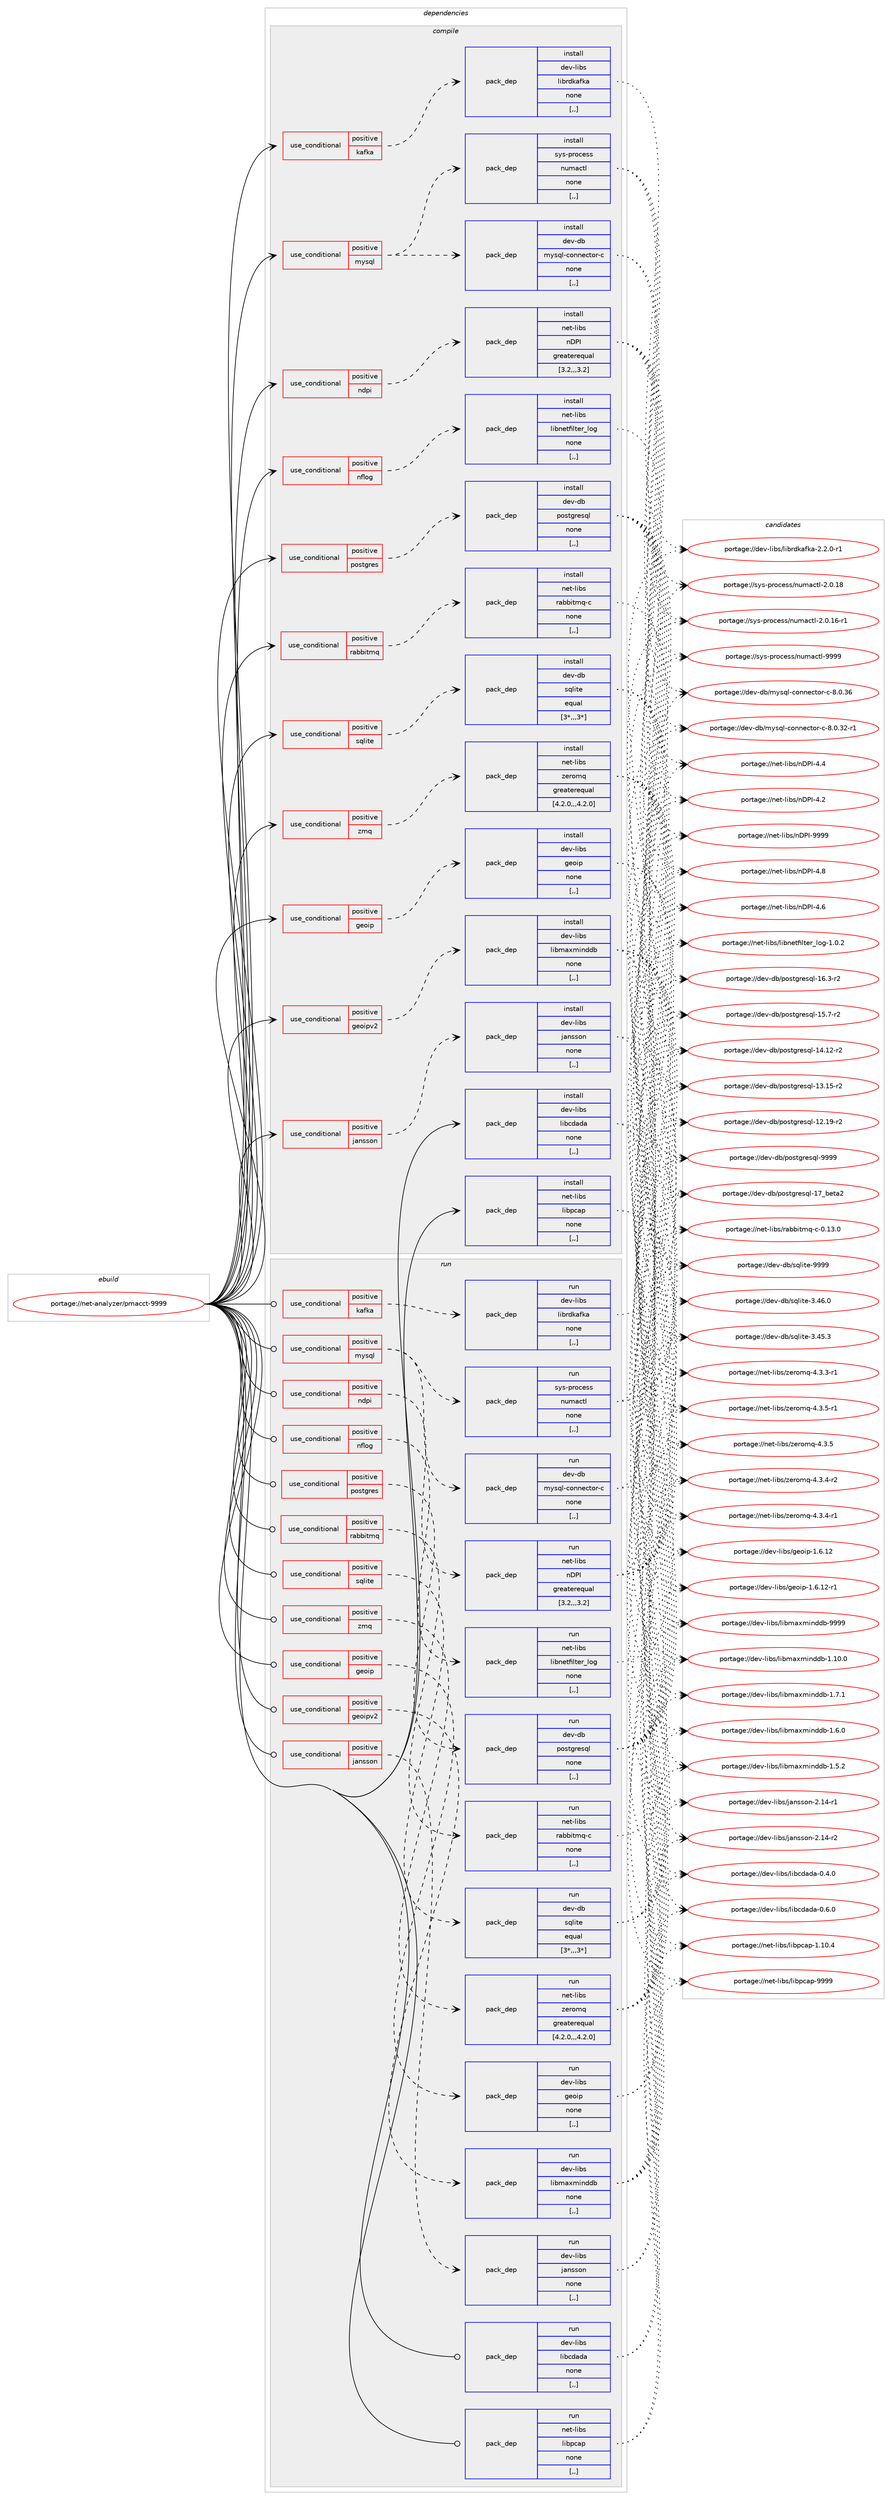 digraph prolog {

# *************
# Graph options
# *************

newrank=true;
concentrate=true;
compound=true;
graph [rankdir=LR,fontname=Helvetica,fontsize=10,ranksep=1.5];#, ranksep=2.5, nodesep=0.2];
edge  [arrowhead=vee];
node  [fontname=Helvetica,fontsize=10];

# **********
# The ebuild
# **********

subgraph cluster_leftcol {
color=gray;
label=<<i>ebuild</i>>;
id [label="portage://net-analyzer/pmacct-9999", color=red, width=4, href="../net-analyzer/pmacct-9999.svg"];
}

# ****************
# The dependencies
# ****************

subgraph cluster_midcol {
color=gray;
label=<<i>dependencies</i>>;
subgraph cluster_compile {
fillcolor="#eeeeee";
style=filled;
label=<<i>compile</i>>;
subgraph cond87773 {
dependency340741 [label=<<TABLE BORDER="0" CELLBORDER="1" CELLSPACING="0" CELLPADDING="4"><TR><TD ROWSPAN="3" CELLPADDING="10">use_conditional</TD></TR><TR><TD>positive</TD></TR><TR><TD>geoip</TD></TR></TABLE>>, shape=none, color=red];
subgraph pack250379 {
dependency340742 [label=<<TABLE BORDER="0" CELLBORDER="1" CELLSPACING="0" CELLPADDING="4" WIDTH="220"><TR><TD ROWSPAN="6" CELLPADDING="30">pack_dep</TD></TR><TR><TD WIDTH="110">install</TD></TR><TR><TD>dev-libs</TD></TR><TR><TD>geoip</TD></TR><TR><TD>none</TD></TR><TR><TD>[,,]</TD></TR></TABLE>>, shape=none, color=blue];
}
dependency340741:e -> dependency340742:w [weight=20,style="dashed",arrowhead="vee"];
}
id:e -> dependency340741:w [weight=20,style="solid",arrowhead="vee"];
subgraph cond87774 {
dependency340743 [label=<<TABLE BORDER="0" CELLBORDER="1" CELLSPACING="0" CELLPADDING="4"><TR><TD ROWSPAN="3" CELLPADDING="10">use_conditional</TD></TR><TR><TD>positive</TD></TR><TR><TD>geoipv2</TD></TR></TABLE>>, shape=none, color=red];
subgraph pack250380 {
dependency340744 [label=<<TABLE BORDER="0" CELLBORDER="1" CELLSPACING="0" CELLPADDING="4" WIDTH="220"><TR><TD ROWSPAN="6" CELLPADDING="30">pack_dep</TD></TR><TR><TD WIDTH="110">install</TD></TR><TR><TD>dev-libs</TD></TR><TR><TD>libmaxminddb</TD></TR><TR><TD>none</TD></TR><TR><TD>[,,]</TD></TR></TABLE>>, shape=none, color=blue];
}
dependency340743:e -> dependency340744:w [weight=20,style="dashed",arrowhead="vee"];
}
id:e -> dependency340743:w [weight=20,style="solid",arrowhead="vee"];
subgraph cond87775 {
dependency340745 [label=<<TABLE BORDER="0" CELLBORDER="1" CELLSPACING="0" CELLPADDING="4"><TR><TD ROWSPAN="3" CELLPADDING="10">use_conditional</TD></TR><TR><TD>positive</TD></TR><TR><TD>jansson</TD></TR></TABLE>>, shape=none, color=red];
subgraph pack250381 {
dependency340746 [label=<<TABLE BORDER="0" CELLBORDER="1" CELLSPACING="0" CELLPADDING="4" WIDTH="220"><TR><TD ROWSPAN="6" CELLPADDING="30">pack_dep</TD></TR><TR><TD WIDTH="110">install</TD></TR><TR><TD>dev-libs</TD></TR><TR><TD>jansson</TD></TR><TR><TD>none</TD></TR><TR><TD>[,,]</TD></TR></TABLE>>, shape=none, color=blue];
}
dependency340745:e -> dependency340746:w [weight=20,style="dashed",arrowhead="vee"];
}
id:e -> dependency340745:w [weight=20,style="solid",arrowhead="vee"];
subgraph cond87776 {
dependency340747 [label=<<TABLE BORDER="0" CELLBORDER="1" CELLSPACING="0" CELLPADDING="4"><TR><TD ROWSPAN="3" CELLPADDING="10">use_conditional</TD></TR><TR><TD>positive</TD></TR><TR><TD>kafka</TD></TR></TABLE>>, shape=none, color=red];
subgraph pack250382 {
dependency340748 [label=<<TABLE BORDER="0" CELLBORDER="1" CELLSPACING="0" CELLPADDING="4" WIDTH="220"><TR><TD ROWSPAN="6" CELLPADDING="30">pack_dep</TD></TR><TR><TD WIDTH="110">install</TD></TR><TR><TD>dev-libs</TD></TR><TR><TD>librdkafka</TD></TR><TR><TD>none</TD></TR><TR><TD>[,,]</TD></TR></TABLE>>, shape=none, color=blue];
}
dependency340747:e -> dependency340748:w [weight=20,style="dashed",arrowhead="vee"];
}
id:e -> dependency340747:w [weight=20,style="solid",arrowhead="vee"];
subgraph cond87777 {
dependency340749 [label=<<TABLE BORDER="0" CELLBORDER="1" CELLSPACING="0" CELLPADDING="4"><TR><TD ROWSPAN="3" CELLPADDING="10">use_conditional</TD></TR><TR><TD>positive</TD></TR><TR><TD>mysql</TD></TR></TABLE>>, shape=none, color=red];
subgraph pack250383 {
dependency340750 [label=<<TABLE BORDER="0" CELLBORDER="1" CELLSPACING="0" CELLPADDING="4" WIDTH="220"><TR><TD ROWSPAN="6" CELLPADDING="30">pack_dep</TD></TR><TR><TD WIDTH="110">install</TD></TR><TR><TD>dev-db</TD></TR><TR><TD>mysql-connector-c</TD></TR><TR><TD>none</TD></TR><TR><TD>[,,]</TD></TR></TABLE>>, shape=none, color=blue];
}
dependency340749:e -> dependency340750:w [weight=20,style="dashed",arrowhead="vee"];
subgraph pack250384 {
dependency340751 [label=<<TABLE BORDER="0" CELLBORDER="1" CELLSPACING="0" CELLPADDING="4" WIDTH="220"><TR><TD ROWSPAN="6" CELLPADDING="30">pack_dep</TD></TR><TR><TD WIDTH="110">install</TD></TR><TR><TD>sys-process</TD></TR><TR><TD>numactl</TD></TR><TR><TD>none</TD></TR><TR><TD>[,,]</TD></TR></TABLE>>, shape=none, color=blue];
}
dependency340749:e -> dependency340751:w [weight=20,style="dashed",arrowhead="vee"];
}
id:e -> dependency340749:w [weight=20,style="solid",arrowhead="vee"];
subgraph cond87778 {
dependency340752 [label=<<TABLE BORDER="0" CELLBORDER="1" CELLSPACING="0" CELLPADDING="4"><TR><TD ROWSPAN="3" CELLPADDING="10">use_conditional</TD></TR><TR><TD>positive</TD></TR><TR><TD>ndpi</TD></TR></TABLE>>, shape=none, color=red];
subgraph pack250385 {
dependency340753 [label=<<TABLE BORDER="0" CELLBORDER="1" CELLSPACING="0" CELLPADDING="4" WIDTH="220"><TR><TD ROWSPAN="6" CELLPADDING="30">pack_dep</TD></TR><TR><TD WIDTH="110">install</TD></TR><TR><TD>net-libs</TD></TR><TR><TD>nDPI</TD></TR><TR><TD>greaterequal</TD></TR><TR><TD>[3.2,,,3.2]</TD></TR></TABLE>>, shape=none, color=blue];
}
dependency340752:e -> dependency340753:w [weight=20,style="dashed",arrowhead="vee"];
}
id:e -> dependency340752:w [weight=20,style="solid",arrowhead="vee"];
subgraph cond87779 {
dependency340754 [label=<<TABLE BORDER="0" CELLBORDER="1" CELLSPACING="0" CELLPADDING="4"><TR><TD ROWSPAN="3" CELLPADDING="10">use_conditional</TD></TR><TR><TD>positive</TD></TR><TR><TD>nflog</TD></TR></TABLE>>, shape=none, color=red];
subgraph pack250386 {
dependency340755 [label=<<TABLE BORDER="0" CELLBORDER="1" CELLSPACING="0" CELLPADDING="4" WIDTH="220"><TR><TD ROWSPAN="6" CELLPADDING="30">pack_dep</TD></TR><TR><TD WIDTH="110">install</TD></TR><TR><TD>net-libs</TD></TR><TR><TD>libnetfilter_log</TD></TR><TR><TD>none</TD></TR><TR><TD>[,,]</TD></TR></TABLE>>, shape=none, color=blue];
}
dependency340754:e -> dependency340755:w [weight=20,style="dashed",arrowhead="vee"];
}
id:e -> dependency340754:w [weight=20,style="solid",arrowhead="vee"];
subgraph cond87780 {
dependency340756 [label=<<TABLE BORDER="0" CELLBORDER="1" CELLSPACING="0" CELLPADDING="4"><TR><TD ROWSPAN="3" CELLPADDING="10">use_conditional</TD></TR><TR><TD>positive</TD></TR><TR><TD>postgres</TD></TR></TABLE>>, shape=none, color=red];
subgraph pack250387 {
dependency340757 [label=<<TABLE BORDER="0" CELLBORDER="1" CELLSPACING="0" CELLPADDING="4" WIDTH="220"><TR><TD ROWSPAN="6" CELLPADDING="30">pack_dep</TD></TR><TR><TD WIDTH="110">install</TD></TR><TR><TD>dev-db</TD></TR><TR><TD>postgresql</TD></TR><TR><TD>none</TD></TR><TR><TD>[,,]</TD></TR></TABLE>>, shape=none, color=blue];
}
dependency340756:e -> dependency340757:w [weight=20,style="dashed",arrowhead="vee"];
}
id:e -> dependency340756:w [weight=20,style="solid",arrowhead="vee"];
subgraph cond87781 {
dependency340758 [label=<<TABLE BORDER="0" CELLBORDER="1" CELLSPACING="0" CELLPADDING="4"><TR><TD ROWSPAN="3" CELLPADDING="10">use_conditional</TD></TR><TR><TD>positive</TD></TR><TR><TD>rabbitmq</TD></TR></TABLE>>, shape=none, color=red];
subgraph pack250388 {
dependency340759 [label=<<TABLE BORDER="0" CELLBORDER="1" CELLSPACING="0" CELLPADDING="4" WIDTH="220"><TR><TD ROWSPAN="6" CELLPADDING="30">pack_dep</TD></TR><TR><TD WIDTH="110">install</TD></TR><TR><TD>net-libs</TD></TR><TR><TD>rabbitmq-c</TD></TR><TR><TD>none</TD></TR><TR><TD>[,,]</TD></TR></TABLE>>, shape=none, color=blue];
}
dependency340758:e -> dependency340759:w [weight=20,style="dashed",arrowhead="vee"];
}
id:e -> dependency340758:w [weight=20,style="solid",arrowhead="vee"];
subgraph cond87782 {
dependency340760 [label=<<TABLE BORDER="0" CELLBORDER="1" CELLSPACING="0" CELLPADDING="4"><TR><TD ROWSPAN="3" CELLPADDING="10">use_conditional</TD></TR><TR><TD>positive</TD></TR><TR><TD>sqlite</TD></TR></TABLE>>, shape=none, color=red];
subgraph pack250389 {
dependency340761 [label=<<TABLE BORDER="0" CELLBORDER="1" CELLSPACING="0" CELLPADDING="4" WIDTH="220"><TR><TD ROWSPAN="6" CELLPADDING="30">pack_dep</TD></TR><TR><TD WIDTH="110">install</TD></TR><TR><TD>dev-db</TD></TR><TR><TD>sqlite</TD></TR><TR><TD>equal</TD></TR><TR><TD>[3*,,,3*]</TD></TR></TABLE>>, shape=none, color=blue];
}
dependency340760:e -> dependency340761:w [weight=20,style="dashed",arrowhead="vee"];
}
id:e -> dependency340760:w [weight=20,style="solid",arrowhead="vee"];
subgraph cond87783 {
dependency340762 [label=<<TABLE BORDER="0" CELLBORDER="1" CELLSPACING="0" CELLPADDING="4"><TR><TD ROWSPAN="3" CELLPADDING="10">use_conditional</TD></TR><TR><TD>positive</TD></TR><TR><TD>zmq</TD></TR></TABLE>>, shape=none, color=red];
subgraph pack250390 {
dependency340763 [label=<<TABLE BORDER="0" CELLBORDER="1" CELLSPACING="0" CELLPADDING="4" WIDTH="220"><TR><TD ROWSPAN="6" CELLPADDING="30">pack_dep</TD></TR><TR><TD WIDTH="110">install</TD></TR><TR><TD>net-libs</TD></TR><TR><TD>zeromq</TD></TR><TR><TD>greaterequal</TD></TR><TR><TD>[4.2.0,,,4.2.0]</TD></TR></TABLE>>, shape=none, color=blue];
}
dependency340762:e -> dependency340763:w [weight=20,style="dashed",arrowhead="vee"];
}
id:e -> dependency340762:w [weight=20,style="solid",arrowhead="vee"];
subgraph pack250391 {
dependency340764 [label=<<TABLE BORDER="0" CELLBORDER="1" CELLSPACING="0" CELLPADDING="4" WIDTH="220"><TR><TD ROWSPAN="6" CELLPADDING="30">pack_dep</TD></TR><TR><TD WIDTH="110">install</TD></TR><TR><TD>dev-libs</TD></TR><TR><TD>libcdada</TD></TR><TR><TD>none</TD></TR><TR><TD>[,,]</TD></TR></TABLE>>, shape=none, color=blue];
}
id:e -> dependency340764:w [weight=20,style="solid",arrowhead="vee"];
subgraph pack250392 {
dependency340765 [label=<<TABLE BORDER="0" CELLBORDER="1" CELLSPACING="0" CELLPADDING="4" WIDTH="220"><TR><TD ROWSPAN="6" CELLPADDING="30">pack_dep</TD></TR><TR><TD WIDTH="110">install</TD></TR><TR><TD>net-libs</TD></TR><TR><TD>libpcap</TD></TR><TR><TD>none</TD></TR><TR><TD>[,,]</TD></TR></TABLE>>, shape=none, color=blue];
}
id:e -> dependency340765:w [weight=20,style="solid",arrowhead="vee"];
}
subgraph cluster_compileandrun {
fillcolor="#eeeeee";
style=filled;
label=<<i>compile and run</i>>;
}
subgraph cluster_run {
fillcolor="#eeeeee";
style=filled;
label=<<i>run</i>>;
subgraph cond87784 {
dependency340766 [label=<<TABLE BORDER="0" CELLBORDER="1" CELLSPACING="0" CELLPADDING="4"><TR><TD ROWSPAN="3" CELLPADDING="10">use_conditional</TD></TR><TR><TD>positive</TD></TR><TR><TD>geoip</TD></TR></TABLE>>, shape=none, color=red];
subgraph pack250393 {
dependency340767 [label=<<TABLE BORDER="0" CELLBORDER="1" CELLSPACING="0" CELLPADDING="4" WIDTH="220"><TR><TD ROWSPAN="6" CELLPADDING="30">pack_dep</TD></TR><TR><TD WIDTH="110">run</TD></TR><TR><TD>dev-libs</TD></TR><TR><TD>geoip</TD></TR><TR><TD>none</TD></TR><TR><TD>[,,]</TD></TR></TABLE>>, shape=none, color=blue];
}
dependency340766:e -> dependency340767:w [weight=20,style="dashed",arrowhead="vee"];
}
id:e -> dependency340766:w [weight=20,style="solid",arrowhead="odot"];
subgraph cond87785 {
dependency340768 [label=<<TABLE BORDER="0" CELLBORDER="1" CELLSPACING="0" CELLPADDING="4"><TR><TD ROWSPAN="3" CELLPADDING="10">use_conditional</TD></TR><TR><TD>positive</TD></TR><TR><TD>geoipv2</TD></TR></TABLE>>, shape=none, color=red];
subgraph pack250394 {
dependency340769 [label=<<TABLE BORDER="0" CELLBORDER="1" CELLSPACING="0" CELLPADDING="4" WIDTH="220"><TR><TD ROWSPAN="6" CELLPADDING="30">pack_dep</TD></TR><TR><TD WIDTH="110">run</TD></TR><TR><TD>dev-libs</TD></TR><TR><TD>libmaxminddb</TD></TR><TR><TD>none</TD></TR><TR><TD>[,,]</TD></TR></TABLE>>, shape=none, color=blue];
}
dependency340768:e -> dependency340769:w [weight=20,style="dashed",arrowhead="vee"];
}
id:e -> dependency340768:w [weight=20,style="solid",arrowhead="odot"];
subgraph cond87786 {
dependency340770 [label=<<TABLE BORDER="0" CELLBORDER="1" CELLSPACING="0" CELLPADDING="4"><TR><TD ROWSPAN="3" CELLPADDING="10">use_conditional</TD></TR><TR><TD>positive</TD></TR><TR><TD>jansson</TD></TR></TABLE>>, shape=none, color=red];
subgraph pack250395 {
dependency340771 [label=<<TABLE BORDER="0" CELLBORDER="1" CELLSPACING="0" CELLPADDING="4" WIDTH="220"><TR><TD ROWSPAN="6" CELLPADDING="30">pack_dep</TD></TR><TR><TD WIDTH="110">run</TD></TR><TR><TD>dev-libs</TD></TR><TR><TD>jansson</TD></TR><TR><TD>none</TD></TR><TR><TD>[,,]</TD></TR></TABLE>>, shape=none, color=blue];
}
dependency340770:e -> dependency340771:w [weight=20,style="dashed",arrowhead="vee"];
}
id:e -> dependency340770:w [weight=20,style="solid",arrowhead="odot"];
subgraph cond87787 {
dependency340772 [label=<<TABLE BORDER="0" CELLBORDER="1" CELLSPACING="0" CELLPADDING="4"><TR><TD ROWSPAN="3" CELLPADDING="10">use_conditional</TD></TR><TR><TD>positive</TD></TR><TR><TD>kafka</TD></TR></TABLE>>, shape=none, color=red];
subgraph pack250396 {
dependency340773 [label=<<TABLE BORDER="0" CELLBORDER="1" CELLSPACING="0" CELLPADDING="4" WIDTH="220"><TR><TD ROWSPAN="6" CELLPADDING="30">pack_dep</TD></TR><TR><TD WIDTH="110">run</TD></TR><TR><TD>dev-libs</TD></TR><TR><TD>librdkafka</TD></TR><TR><TD>none</TD></TR><TR><TD>[,,]</TD></TR></TABLE>>, shape=none, color=blue];
}
dependency340772:e -> dependency340773:w [weight=20,style="dashed",arrowhead="vee"];
}
id:e -> dependency340772:w [weight=20,style="solid",arrowhead="odot"];
subgraph cond87788 {
dependency340774 [label=<<TABLE BORDER="0" CELLBORDER="1" CELLSPACING="0" CELLPADDING="4"><TR><TD ROWSPAN="3" CELLPADDING="10">use_conditional</TD></TR><TR><TD>positive</TD></TR><TR><TD>mysql</TD></TR></TABLE>>, shape=none, color=red];
subgraph pack250397 {
dependency340775 [label=<<TABLE BORDER="0" CELLBORDER="1" CELLSPACING="0" CELLPADDING="4" WIDTH="220"><TR><TD ROWSPAN="6" CELLPADDING="30">pack_dep</TD></TR><TR><TD WIDTH="110">run</TD></TR><TR><TD>dev-db</TD></TR><TR><TD>mysql-connector-c</TD></TR><TR><TD>none</TD></TR><TR><TD>[,,]</TD></TR></TABLE>>, shape=none, color=blue];
}
dependency340774:e -> dependency340775:w [weight=20,style="dashed",arrowhead="vee"];
subgraph pack250398 {
dependency340776 [label=<<TABLE BORDER="0" CELLBORDER="1" CELLSPACING="0" CELLPADDING="4" WIDTH="220"><TR><TD ROWSPAN="6" CELLPADDING="30">pack_dep</TD></TR><TR><TD WIDTH="110">run</TD></TR><TR><TD>sys-process</TD></TR><TR><TD>numactl</TD></TR><TR><TD>none</TD></TR><TR><TD>[,,]</TD></TR></TABLE>>, shape=none, color=blue];
}
dependency340774:e -> dependency340776:w [weight=20,style="dashed",arrowhead="vee"];
}
id:e -> dependency340774:w [weight=20,style="solid",arrowhead="odot"];
subgraph cond87789 {
dependency340777 [label=<<TABLE BORDER="0" CELLBORDER="1" CELLSPACING="0" CELLPADDING="4"><TR><TD ROWSPAN="3" CELLPADDING="10">use_conditional</TD></TR><TR><TD>positive</TD></TR><TR><TD>ndpi</TD></TR></TABLE>>, shape=none, color=red];
subgraph pack250399 {
dependency340778 [label=<<TABLE BORDER="0" CELLBORDER="1" CELLSPACING="0" CELLPADDING="4" WIDTH="220"><TR><TD ROWSPAN="6" CELLPADDING="30">pack_dep</TD></TR><TR><TD WIDTH="110">run</TD></TR><TR><TD>net-libs</TD></TR><TR><TD>nDPI</TD></TR><TR><TD>greaterequal</TD></TR><TR><TD>[3.2,,,3.2]</TD></TR></TABLE>>, shape=none, color=blue];
}
dependency340777:e -> dependency340778:w [weight=20,style="dashed",arrowhead="vee"];
}
id:e -> dependency340777:w [weight=20,style="solid",arrowhead="odot"];
subgraph cond87790 {
dependency340779 [label=<<TABLE BORDER="0" CELLBORDER="1" CELLSPACING="0" CELLPADDING="4"><TR><TD ROWSPAN="3" CELLPADDING="10">use_conditional</TD></TR><TR><TD>positive</TD></TR><TR><TD>nflog</TD></TR></TABLE>>, shape=none, color=red];
subgraph pack250400 {
dependency340780 [label=<<TABLE BORDER="0" CELLBORDER="1" CELLSPACING="0" CELLPADDING="4" WIDTH="220"><TR><TD ROWSPAN="6" CELLPADDING="30">pack_dep</TD></TR><TR><TD WIDTH="110">run</TD></TR><TR><TD>net-libs</TD></TR><TR><TD>libnetfilter_log</TD></TR><TR><TD>none</TD></TR><TR><TD>[,,]</TD></TR></TABLE>>, shape=none, color=blue];
}
dependency340779:e -> dependency340780:w [weight=20,style="dashed",arrowhead="vee"];
}
id:e -> dependency340779:w [weight=20,style="solid",arrowhead="odot"];
subgraph cond87791 {
dependency340781 [label=<<TABLE BORDER="0" CELLBORDER="1" CELLSPACING="0" CELLPADDING="4"><TR><TD ROWSPAN="3" CELLPADDING="10">use_conditional</TD></TR><TR><TD>positive</TD></TR><TR><TD>postgres</TD></TR></TABLE>>, shape=none, color=red];
subgraph pack250401 {
dependency340782 [label=<<TABLE BORDER="0" CELLBORDER="1" CELLSPACING="0" CELLPADDING="4" WIDTH="220"><TR><TD ROWSPAN="6" CELLPADDING="30">pack_dep</TD></TR><TR><TD WIDTH="110">run</TD></TR><TR><TD>dev-db</TD></TR><TR><TD>postgresql</TD></TR><TR><TD>none</TD></TR><TR><TD>[,,]</TD></TR></TABLE>>, shape=none, color=blue];
}
dependency340781:e -> dependency340782:w [weight=20,style="dashed",arrowhead="vee"];
}
id:e -> dependency340781:w [weight=20,style="solid",arrowhead="odot"];
subgraph cond87792 {
dependency340783 [label=<<TABLE BORDER="0" CELLBORDER="1" CELLSPACING="0" CELLPADDING="4"><TR><TD ROWSPAN="3" CELLPADDING="10">use_conditional</TD></TR><TR><TD>positive</TD></TR><TR><TD>rabbitmq</TD></TR></TABLE>>, shape=none, color=red];
subgraph pack250402 {
dependency340784 [label=<<TABLE BORDER="0" CELLBORDER="1" CELLSPACING="0" CELLPADDING="4" WIDTH="220"><TR><TD ROWSPAN="6" CELLPADDING="30">pack_dep</TD></TR><TR><TD WIDTH="110">run</TD></TR><TR><TD>net-libs</TD></TR><TR><TD>rabbitmq-c</TD></TR><TR><TD>none</TD></TR><TR><TD>[,,]</TD></TR></TABLE>>, shape=none, color=blue];
}
dependency340783:e -> dependency340784:w [weight=20,style="dashed",arrowhead="vee"];
}
id:e -> dependency340783:w [weight=20,style="solid",arrowhead="odot"];
subgraph cond87793 {
dependency340785 [label=<<TABLE BORDER="0" CELLBORDER="1" CELLSPACING="0" CELLPADDING="4"><TR><TD ROWSPAN="3" CELLPADDING="10">use_conditional</TD></TR><TR><TD>positive</TD></TR><TR><TD>sqlite</TD></TR></TABLE>>, shape=none, color=red];
subgraph pack250403 {
dependency340786 [label=<<TABLE BORDER="0" CELLBORDER="1" CELLSPACING="0" CELLPADDING="4" WIDTH="220"><TR><TD ROWSPAN="6" CELLPADDING="30">pack_dep</TD></TR><TR><TD WIDTH="110">run</TD></TR><TR><TD>dev-db</TD></TR><TR><TD>sqlite</TD></TR><TR><TD>equal</TD></TR><TR><TD>[3*,,,3*]</TD></TR></TABLE>>, shape=none, color=blue];
}
dependency340785:e -> dependency340786:w [weight=20,style="dashed",arrowhead="vee"];
}
id:e -> dependency340785:w [weight=20,style="solid",arrowhead="odot"];
subgraph cond87794 {
dependency340787 [label=<<TABLE BORDER="0" CELLBORDER="1" CELLSPACING="0" CELLPADDING="4"><TR><TD ROWSPAN="3" CELLPADDING="10">use_conditional</TD></TR><TR><TD>positive</TD></TR><TR><TD>zmq</TD></TR></TABLE>>, shape=none, color=red];
subgraph pack250404 {
dependency340788 [label=<<TABLE BORDER="0" CELLBORDER="1" CELLSPACING="0" CELLPADDING="4" WIDTH="220"><TR><TD ROWSPAN="6" CELLPADDING="30">pack_dep</TD></TR><TR><TD WIDTH="110">run</TD></TR><TR><TD>net-libs</TD></TR><TR><TD>zeromq</TD></TR><TR><TD>greaterequal</TD></TR><TR><TD>[4.2.0,,,4.2.0]</TD></TR></TABLE>>, shape=none, color=blue];
}
dependency340787:e -> dependency340788:w [weight=20,style="dashed",arrowhead="vee"];
}
id:e -> dependency340787:w [weight=20,style="solid",arrowhead="odot"];
subgraph pack250405 {
dependency340789 [label=<<TABLE BORDER="0" CELLBORDER="1" CELLSPACING="0" CELLPADDING="4" WIDTH="220"><TR><TD ROWSPAN="6" CELLPADDING="30">pack_dep</TD></TR><TR><TD WIDTH="110">run</TD></TR><TR><TD>dev-libs</TD></TR><TR><TD>libcdada</TD></TR><TR><TD>none</TD></TR><TR><TD>[,,]</TD></TR></TABLE>>, shape=none, color=blue];
}
id:e -> dependency340789:w [weight=20,style="solid",arrowhead="odot"];
subgraph pack250406 {
dependency340790 [label=<<TABLE BORDER="0" CELLBORDER="1" CELLSPACING="0" CELLPADDING="4" WIDTH="220"><TR><TD ROWSPAN="6" CELLPADDING="30">pack_dep</TD></TR><TR><TD WIDTH="110">run</TD></TR><TR><TD>net-libs</TD></TR><TR><TD>libpcap</TD></TR><TR><TD>none</TD></TR><TR><TD>[,,]</TD></TR></TABLE>>, shape=none, color=blue];
}
id:e -> dependency340790:w [weight=20,style="solid",arrowhead="odot"];
}
}

# **************
# The candidates
# **************

subgraph cluster_choices {
rank=same;
color=gray;
label=<<i>candidates</i>>;

subgraph choice250379 {
color=black;
nodesep=1;
choice100101118451081059811547103101111105112454946544649504511449 [label="portage://dev-libs/geoip-1.6.12-r1", color=red, width=4,href="../dev-libs/geoip-1.6.12-r1.svg"];
choice10010111845108105981154710310111110511245494654464950 [label="portage://dev-libs/geoip-1.6.12", color=red, width=4,href="../dev-libs/geoip-1.6.12.svg"];
dependency340742:e -> choice100101118451081059811547103101111105112454946544649504511449:w [style=dotted,weight="100"];
dependency340742:e -> choice10010111845108105981154710310111110511245494654464950:w [style=dotted,weight="100"];
}
subgraph choice250380 {
color=black;
nodesep=1;
choice1001011184510810598115471081059810997120109105110100100984557575757 [label="portage://dev-libs/libmaxminddb-9999", color=red, width=4,href="../dev-libs/libmaxminddb-9999.svg"];
choice10010111845108105981154710810598109971201091051101001009845494649484648 [label="portage://dev-libs/libmaxminddb-1.10.0", color=red, width=4,href="../dev-libs/libmaxminddb-1.10.0.svg"];
choice100101118451081059811547108105981099712010910511010010098454946554649 [label="portage://dev-libs/libmaxminddb-1.7.1", color=red, width=4,href="../dev-libs/libmaxminddb-1.7.1.svg"];
choice100101118451081059811547108105981099712010910511010010098454946544648 [label="portage://dev-libs/libmaxminddb-1.6.0", color=red, width=4,href="../dev-libs/libmaxminddb-1.6.0.svg"];
choice100101118451081059811547108105981099712010910511010010098454946534650 [label="portage://dev-libs/libmaxminddb-1.5.2", color=red, width=4,href="../dev-libs/libmaxminddb-1.5.2.svg"];
dependency340744:e -> choice1001011184510810598115471081059810997120109105110100100984557575757:w [style=dotted,weight="100"];
dependency340744:e -> choice10010111845108105981154710810598109971201091051101001009845494649484648:w [style=dotted,weight="100"];
dependency340744:e -> choice100101118451081059811547108105981099712010910511010010098454946554649:w [style=dotted,weight="100"];
dependency340744:e -> choice100101118451081059811547108105981099712010910511010010098454946544648:w [style=dotted,weight="100"];
dependency340744:e -> choice100101118451081059811547108105981099712010910511010010098454946534650:w [style=dotted,weight="100"];
}
subgraph choice250381 {
color=black;
nodesep=1;
choice1001011184510810598115471069711011511511111045504649524511450 [label="portage://dev-libs/jansson-2.14-r2", color=red, width=4,href="../dev-libs/jansson-2.14-r2.svg"];
choice1001011184510810598115471069711011511511111045504649524511449 [label="portage://dev-libs/jansson-2.14-r1", color=red, width=4,href="../dev-libs/jansson-2.14-r1.svg"];
dependency340746:e -> choice1001011184510810598115471069711011511511111045504649524511450:w [style=dotted,weight="100"];
dependency340746:e -> choice1001011184510810598115471069711011511511111045504649524511449:w [style=dotted,weight="100"];
}
subgraph choice250382 {
color=black;
nodesep=1;
choice1001011184510810598115471081059811410010797102107974550465046484511449 [label="portage://dev-libs/librdkafka-2.2.0-r1", color=red, width=4,href="../dev-libs/librdkafka-2.2.0-r1.svg"];
dependency340748:e -> choice1001011184510810598115471081059811410010797102107974550465046484511449:w [style=dotted,weight="100"];
}
subgraph choice250383 {
color=black;
nodesep=1;
choice100101118451009847109121115113108459911111011010199116111114459945564648465154 [label="portage://dev-db/mysql-connector-c-8.0.36", color=red, width=4,href="../dev-db/mysql-connector-c-8.0.36.svg"];
choice1001011184510098471091211151131084599111110110101991161111144599455646484651504511449 [label="portage://dev-db/mysql-connector-c-8.0.32-r1", color=red, width=4,href="../dev-db/mysql-connector-c-8.0.32-r1.svg"];
dependency340750:e -> choice100101118451009847109121115113108459911111011010199116111114459945564648465154:w [style=dotted,weight="100"];
dependency340750:e -> choice1001011184510098471091211151131084599111110110101991161111144599455646484651504511449:w [style=dotted,weight="100"];
}
subgraph choice250384 {
color=black;
nodesep=1;
choice11512111545112114111991011151154711011710997991161084557575757 [label="portage://sys-process/numactl-9999", color=red, width=4,href="../sys-process/numactl-9999.svg"];
choice115121115451121141119910111511547110117109979911610845504648464956 [label="portage://sys-process/numactl-2.0.18", color=red, width=4,href="../sys-process/numactl-2.0.18.svg"];
choice1151211154511211411199101115115471101171099799116108455046484649544511449 [label="portage://sys-process/numactl-2.0.16-r1", color=red, width=4,href="../sys-process/numactl-2.0.16-r1.svg"];
dependency340751:e -> choice11512111545112114111991011151154711011710997991161084557575757:w [style=dotted,weight="100"];
dependency340751:e -> choice115121115451121141119910111511547110117109979911610845504648464956:w [style=dotted,weight="100"];
dependency340751:e -> choice1151211154511211411199101115115471101171099799116108455046484649544511449:w [style=dotted,weight="100"];
}
subgraph choice250385 {
color=black;
nodesep=1;
choice1101011164510810598115471106880734557575757 [label="portage://net-libs/nDPI-9999", color=red, width=4,href="../net-libs/nDPI-9999.svg"];
choice11010111645108105981154711068807345524656 [label="portage://net-libs/nDPI-4.8", color=red, width=4,href="../net-libs/nDPI-4.8.svg"];
choice11010111645108105981154711068807345524654 [label="portage://net-libs/nDPI-4.6", color=red, width=4,href="../net-libs/nDPI-4.6.svg"];
choice11010111645108105981154711068807345524652 [label="portage://net-libs/nDPI-4.4", color=red, width=4,href="../net-libs/nDPI-4.4.svg"];
choice11010111645108105981154711068807345524650 [label="portage://net-libs/nDPI-4.2", color=red, width=4,href="../net-libs/nDPI-4.2.svg"];
dependency340753:e -> choice1101011164510810598115471106880734557575757:w [style=dotted,weight="100"];
dependency340753:e -> choice11010111645108105981154711068807345524656:w [style=dotted,weight="100"];
dependency340753:e -> choice11010111645108105981154711068807345524654:w [style=dotted,weight="100"];
dependency340753:e -> choice11010111645108105981154711068807345524652:w [style=dotted,weight="100"];
dependency340753:e -> choice11010111645108105981154711068807345524650:w [style=dotted,weight="100"];
}
subgraph choice250386 {
color=black;
nodesep=1;
choice1101011164510810598115471081059811010111610210510811610111495108111103454946484650 [label="portage://net-libs/libnetfilter_log-1.0.2", color=red, width=4,href="../net-libs/libnetfilter_log-1.0.2.svg"];
dependency340755:e -> choice1101011164510810598115471081059811010111610210510811610111495108111103454946484650:w [style=dotted,weight="100"];
}
subgraph choice250387 {
color=black;
nodesep=1;
choice1001011184510098471121111151161031141011151131084557575757 [label="portage://dev-db/postgresql-9999", color=red, width=4,href="../dev-db/postgresql-9999.svg"];
choice10010111845100984711211111511610311410111511310845495595981011169750 [label="portage://dev-db/postgresql-17_beta2", color=red, width=4,href="../dev-db/postgresql-17_beta2.svg"];
choice10010111845100984711211111511610311410111511310845495446514511450 [label="portage://dev-db/postgresql-16.3-r2", color=red, width=4,href="../dev-db/postgresql-16.3-r2.svg"];
choice10010111845100984711211111511610311410111511310845495346554511450 [label="portage://dev-db/postgresql-15.7-r2", color=red, width=4,href="../dev-db/postgresql-15.7-r2.svg"];
choice1001011184510098471121111151161031141011151131084549524649504511450 [label="portage://dev-db/postgresql-14.12-r2", color=red, width=4,href="../dev-db/postgresql-14.12-r2.svg"];
choice1001011184510098471121111151161031141011151131084549514649534511450 [label="portage://dev-db/postgresql-13.15-r2", color=red, width=4,href="../dev-db/postgresql-13.15-r2.svg"];
choice1001011184510098471121111151161031141011151131084549504649574511450 [label="portage://dev-db/postgresql-12.19-r2", color=red, width=4,href="../dev-db/postgresql-12.19-r2.svg"];
dependency340757:e -> choice1001011184510098471121111151161031141011151131084557575757:w [style=dotted,weight="100"];
dependency340757:e -> choice10010111845100984711211111511610311410111511310845495595981011169750:w [style=dotted,weight="100"];
dependency340757:e -> choice10010111845100984711211111511610311410111511310845495446514511450:w [style=dotted,weight="100"];
dependency340757:e -> choice10010111845100984711211111511610311410111511310845495346554511450:w [style=dotted,weight="100"];
dependency340757:e -> choice1001011184510098471121111151161031141011151131084549524649504511450:w [style=dotted,weight="100"];
dependency340757:e -> choice1001011184510098471121111151161031141011151131084549514649534511450:w [style=dotted,weight="100"];
dependency340757:e -> choice1001011184510098471121111151161031141011151131084549504649574511450:w [style=dotted,weight="100"];
}
subgraph choice250388 {
color=black;
nodesep=1;
choice110101116451081059811547114979898105116109113459945484649514648 [label="portage://net-libs/rabbitmq-c-0.13.0", color=red, width=4,href="../net-libs/rabbitmq-c-0.13.0.svg"];
dependency340759:e -> choice110101116451081059811547114979898105116109113459945484649514648:w [style=dotted,weight="100"];
}
subgraph choice250389 {
color=black;
nodesep=1;
choice1001011184510098471151131081051161014557575757 [label="portage://dev-db/sqlite-9999", color=red, width=4,href="../dev-db/sqlite-9999.svg"];
choice10010111845100984711511310810511610145514652544648 [label="portage://dev-db/sqlite-3.46.0", color=red, width=4,href="../dev-db/sqlite-3.46.0.svg"];
choice10010111845100984711511310810511610145514652534651 [label="portage://dev-db/sqlite-3.45.3", color=red, width=4,href="../dev-db/sqlite-3.45.3.svg"];
dependency340761:e -> choice1001011184510098471151131081051161014557575757:w [style=dotted,weight="100"];
dependency340761:e -> choice10010111845100984711511310810511610145514652544648:w [style=dotted,weight="100"];
dependency340761:e -> choice10010111845100984711511310810511610145514652534651:w [style=dotted,weight="100"];
}
subgraph choice250390 {
color=black;
nodesep=1;
choice1101011164510810598115471221011141111091134552465146534511449 [label="portage://net-libs/zeromq-4.3.5-r1", color=red, width=4,href="../net-libs/zeromq-4.3.5-r1.svg"];
choice110101116451081059811547122101114111109113455246514653 [label="portage://net-libs/zeromq-4.3.5", color=red, width=4,href="../net-libs/zeromq-4.3.5.svg"];
choice1101011164510810598115471221011141111091134552465146524511450 [label="portage://net-libs/zeromq-4.3.4-r2", color=red, width=4,href="../net-libs/zeromq-4.3.4-r2.svg"];
choice1101011164510810598115471221011141111091134552465146524511449 [label="portage://net-libs/zeromq-4.3.4-r1", color=red, width=4,href="../net-libs/zeromq-4.3.4-r1.svg"];
choice1101011164510810598115471221011141111091134552465146514511449 [label="portage://net-libs/zeromq-4.3.3-r1", color=red, width=4,href="../net-libs/zeromq-4.3.3-r1.svg"];
dependency340763:e -> choice1101011164510810598115471221011141111091134552465146534511449:w [style=dotted,weight="100"];
dependency340763:e -> choice110101116451081059811547122101114111109113455246514653:w [style=dotted,weight="100"];
dependency340763:e -> choice1101011164510810598115471221011141111091134552465146524511450:w [style=dotted,weight="100"];
dependency340763:e -> choice1101011164510810598115471221011141111091134552465146524511449:w [style=dotted,weight="100"];
dependency340763:e -> choice1101011164510810598115471221011141111091134552465146514511449:w [style=dotted,weight="100"];
}
subgraph choice250391 {
color=black;
nodesep=1;
choice10010111845108105981154710810598991009710097454846544648 [label="portage://dev-libs/libcdada-0.6.0", color=red, width=4,href="../dev-libs/libcdada-0.6.0.svg"];
choice10010111845108105981154710810598991009710097454846524648 [label="portage://dev-libs/libcdada-0.4.0", color=red, width=4,href="../dev-libs/libcdada-0.4.0.svg"];
dependency340764:e -> choice10010111845108105981154710810598991009710097454846544648:w [style=dotted,weight="100"];
dependency340764:e -> choice10010111845108105981154710810598991009710097454846524648:w [style=dotted,weight="100"];
}
subgraph choice250392 {
color=black;
nodesep=1;
choice1101011164510810598115471081059811299971124557575757 [label="portage://net-libs/libpcap-9999", color=red, width=4,href="../net-libs/libpcap-9999.svg"];
choice11010111645108105981154710810598112999711245494649484652 [label="portage://net-libs/libpcap-1.10.4", color=red, width=4,href="../net-libs/libpcap-1.10.4.svg"];
dependency340765:e -> choice1101011164510810598115471081059811299971124557575757:w [style=dotted,weight="100"];
dependency340765:e -> choice11010111645108105981154710810598112999711245494649484652:w [style=dotted,weight="100"];
}
subgraph choice250393 {
color=black;
nodesep=1;
choice100101118451081059811547103101111105112454946544649504511449 [label="portage://dev-libs/geoip-1.6.12-r1", color=red, width=4,href="../dev-libs/geoip-1.6.12-r1.svg"];
choice10010111845108105981154710310111110511245494654464950 [label="portage://dev-libs/geoip-1.6.12", color=red, width=4,href="../dev-libs/geoip-1.6.12.svg"];
dependency340767:e -> choice100101118451081059811547103101111105112454946544649504511449:w [style=dotted,weight="100"];
dependency340767:e -> choice10010111845108105981154710310111110511245494654464950:w [style=dotted,weight="100"];
}
subgraph choice250394 {
color=black;
nodesep=1;
choice1001011184510810598115471081059810997120109105110100100984557575757 [label="portage://dev-libs/libmaxminddb-9999", color=red, width=4,href="../dev-libs/libmaxminddb-9999.svg"];
choice10010111845108105981154710810598109971201091051101001009845494649484648 [label="portage://dev-libs/libmaxminddb-1.10.0", color=red, width=4,href="../dev-libs/libmaxminddb-1.10.0.svg"];
choice100101118451081059811547108105981099712010910511010010098454946554649 [label="portage://dev-libs/libmaxminddb-1.7.1", color=red, width=4,href="../dev-libs/libmaxminddb-1.7.1.svg"];
choice100101118451081059811547108105981099712010910511010010098454946544648 [label="portage://dev-libs/libmaxminddb-1.6.0", color=red, width=4,href="../dev-libs/libmaxminddb-1.6.0.svg"];
choice100101118451081059811547108105981099712010910511010010098454946534650 [label="portage://dev-libs/libmaxminddb-1.5.2", color=red, width=4,href="../dev-libs/libmaxminddb-1.5.2.svg"];
dependency340769:e -> choice1001011184510810598115471081059810997120109105110100100984557575757:w [style=dotted,weight="100"];
dependency340769:e -> choice10010111845108105981154710810598109971201091051101001009845494649484648:w [style=dotted,weight="100"];
dependency340769:e -> choice100101118451081059811547108105981099712010910511010010098454946554649:w [style=dotted,weight="100"];
dependency340769:e -> choice100101118451081059811547108105981099712010910511010010098454946544648:w [style=dotted,weight="100"];
dependency340769:e -> choice100101118451081059811547108105981099712010910511010010098454946534650:w [style=dotted,weight="100"];
}
subgraph choice250395 {
color=black;
nodesep=1;
choice1001011184510810598115471069711011511511111045504649524511450 [label="portage://dev-libs/jansson-2.14-r2", color=red, width=4,href="../dev-libs/jansson-2.14-r2.svg"];
choice1001011184510810598115471069711011511511111045504649524511449 [label="portage://dev-libs/jansson-2.14-r1", color=red, width=4,href="../dev-libs/jansson-2.14-r1.svg"];
dependency340771:e -> choice1001011184510810598115471069711011511511111045504649524511450:w [style=dotted,weight="100"];
dependency340771:e -> choice1001011184510810598115471069711011511511111045504649524511449:w [style=dotted,weight="100"];
}
subgraph choice250396 {
color=black;
nodesep=1;
choice1001011184510810598115471081059811410010797102107974550465046484511449 [label="portage://dev-libs/librdkafka-2.2.0-r1", color=red, width=4,href="../dev-libs/librdkafka-2.2.0-r1.svg"];
dependency340773:e -> choice1001011184510810598115471081059811410010797102107974550465046484511449:w [style=dotted,weight="100"];
}
subgraph choice250397 {
color=black;
nodesep=1;
choice100101118451009847109121115113108459911111011010199116111114459945564648465154 [label="portage://dev-db/mysql-connector-c-8.0.36", color=red, width=4,href="../dev-db/mysql-connector-c-8.0.36.svg"];
choice1001011184510098471091211151131084599111110110101991161111144599455646484651504511449 [label="portage://dev-db/mysql-connector-c-8.0.32-r1", color=red, width=4,href="../dev-db/mysql-connector-c-8.0.32-r1.svg"];
dependency340775:e -> choice100101118451009847109121115113108459911111011010199116111114459945564648465154:w [style=dotted,weight="100"];
dependency340775:e -> choice1001011184510098471091211151131084599111110110101991161111144599455646484651504511449:w [style=dotted,weight="100"];
}
subgraph choice250398 {
color=black;
nodesep=1;
choice11512111545112114111991011151154711011710997991161084557575757 [label="portage://sys-process/numactl-9999", color=red, width=4,href="../sys-process/numactl-9999.svg"];
choice115121115451121141119910111511547110117109979911610845504648464956 [label="portage://sys-process/numactl-2.0.18", color=red, width=4,href="../sys-process/numactl-2.0.18.svg"];
choice1151211154511211411199101115115471101171099799116108455046484649544511449 [label="portage://sys-process/numactl-2.0.16-r1", color=red, width=4,href="../sys-process/numactl-2.0.16-r1.svg"];
dependency340776:e -> choice11512111545112114111991011151154711011710997991161084557575757:w [style=dotted,weight="100"];
dependency340776:e -> choice115121115451121141119910111511547110117109979911610845504648464956:w [style=dotted,weight="100"];
dependency340776:e -> choice1151211154511211411199101115115471101171099799116108455046484649544511449:w [style=dotted,weight="100"];
}
subgraph choice250399 {
color=black;
nodesep=1;
choice1101011164510810598115471106880734557575757 [label="portage://net-libs/nDPI-9999", color=red, width=4,href="../net-libs/nDPI-9999.svg"];
choice11010111645108105981154711068807345524656 [label="portage://net-libs/nDPI-4.8", color=red, width=4,href="../net-libs/nDPI-4.8.svg"];
choice11010111645108105981154711068807345524654 [label="portage://net-libs/nDPI-4.6", color=red, width=4,href="../net-libs/nDPI-4.6.svg"];
choice11010111645108105981154711068807345524652 [label="portage://net-libs/nDPI-4.4", color=red, width=4,href="../net-libs/nDPI-4.4.svg"];
choice11010111645108105981154711068807345524650 [label="portage://net-libs/nDPI-4.2", color=red, width=4,href="../net-libs/nDPI-4.2.svg"];
dependency340778:e -> choice1101011164510810598115471106880734557575757:w [style=dotted,weight="100"];
dependency340778:e -> choice11010111645108105981154711068807345524656:w [style=dotted,weight="100"];
dependency340778:e -> choice11010111645108105981154711068807345524654:w [style=dotted,weight="100"];
dependency340778:e -> choice11010111645108105981154711068807345524652:w [style=dotted,weight="100"];
dependency340778:e -> choice11010111645108105981154711068807345524650:w [style=dotted,weight="100"];
}
subgraph choice250400 {
color=black;
nodesep=1;
choice1101011164510810598115471081059811010111610210510811610111495108111103454946484650 [label="portage://net-libs/libnetfilter_log-1.0.2", color=red, width=4,href="../net-libs/libnetfilter_log-1.0.2.svg"];
dependency340780:e -> choice1101011164510810598115471081059811010111610210510811610111495108111103454946484650:w [style=dotted,weight="100"];
}
subgraph choice250401 {
color=black;
nodesep=1;
choice1001011184510098471121111151161031141011151131084557575757 [label="portage://dev-db/postgresql-9999", color=red, width=4,href="../dev-db/postgresql-9999.svg"];
choice10010111845100984711211111511610311410111511310845495595981011169750 [label="portage://dev-db/postgresql-17_beta2", color=red, width=4,href="../dev-db/postgresql-17_beta2.svg"];
choice10010111845100984711211111511610311410111511310845495446514511450 [label="portage://dev-db/postgresql-16.3-r2", color=red, width=4,href="../dev-db/postgresql-16.3-r2.svg"];
choice10010111845100984711211111511610311410111511310845495346554511450 [label="portage://dev-db/postgresql-15.7-r2", color=red, width=4,href="../dev-db/postgresql-15.7-r2.svg"];
choice1001011184510098471121111151161031141011151131084549524649504511450 [label="portage://dev-db/postgresql-14.12-r2", color=red, width=4,href="../dev-db/postgresql-14.12-r2.svg"];
choice1001011184510098471121111151161031141011151131084549514649534511450 [label="portage://dev-db/postgresql-13.15-r2", color=red, width=4,href="../dev-db/postgresql-13.15-r2.svg"];
choice1001011184510098471121111151161031141011151131084549504649574511450 [label="portage://dev-db/postgresql-12.19-r2", color=red, width=4,href="../dev-db/postgresql-12.19-r2.svg"];
dependency340782:e -> choice1001011184510098471121111151161031141011151131084557575757:w [style=dotted,weight="100"];
dependency340782:e -> choice10010111845100984711211111511610311410111511310845495595981011169750:w [style=dotted,weight="100"];
dependency340782:e -> choice10010111845100984711211111511610311410111511310845495446514511450:w [style=dotted,weight="100"];
dependency340782:e -> choice10010111845100984711211111511610311410111511310845495346554511450:w [style=dotted,weight="100"];
dependency340782:e -> choice1001011184510098471121111151161031141011151131084549524649504511450:w [style=dotted,weight="100"];
dependency340782:e -> choice1001011184510098471121111151161031141011151131084549514649534511450:w [style=dotted,weight="100"];
dependency340782:e -> choice1001011184510098471121111151161031141011151131084549504649574511450:w [style=dotted,weight="100"];
}
subgraph choice250402 {
color=black;
nodesep=1;
choice110101116451081059811547114979898105116109113459945484649514648 [label="portage://net-libs/rabbitmq-c-0.13.0", color=red, width=4,href="../net-libs/rabbitmq-c-0.13.0.svg"];
dependency340784:e -> choice110101116451081059811547114979898105116109113459945484649514648:w [style=dotted,weight="100"];
}
subgraph choice250403 {
color=black;
nodesep=1;
choice1001011184510098471151131081051161014557575757 [label="portage://dev-db/sqlite-9999", color=red, width=4,href="../dev-db/sqlite-9999.svg"];
choice10010111845100984711511310810511610145514652544648 [label="portage://dev-db/sqlite-3.46.0", color=red, width=4,href="../dev-db/sqlite-3.46.0.svg"];
choice10010111845100984711511310810511610145514652534651 [label="portage://dev-db/sqlite-3.45.3", color=red, width=4,href="../dev-db/sqlite-3.45.3.svg"];
dependency340786:e -> choice1001011184510098471151131081051161014557575757:w [style=dotted,weight="100"];
dependency340786:e -> choice10010111845100984711511310810511610145514652544648:w [style=dotted,weight="100"];
dependency340786:e -> choice10010111845100984711511310810511610145514652534651:w [style=dotted,weight="100"];
}
subgraph choice250404 {
color=black;
nodesep=1;
choice1101011164510810598115471221011141111091134552465146534511449 [label="portage://net-libs/zeromq-4.3.5-r1", color=red, width=4,href="../net-libs/zeromq-4.3.5-r1.svg"];
choice110101116451081059811547122101114111109113455246514653 [label="portage://net-libs/zeromq-4.3.5", color=red, width=4,href="../net-libs/zeromq-4.3.5.svg"];
choice1101011164510810598115471221011141111091134552465146524511450 [label="portage://net-libs/zeromq-4.3.4-r2", color=red, width=4,href="../net-libs/zeromq-4.3.4-r2.svg"];
choice1101011164510810598115471221011141111091134552465146524511449 [label="portage://net-libs/zeromq-4.3.4-r1", color=red, width=4,href="../net-libs/zeromq-4.3.4-r1.svg"];
choice1101011164510810598115471221011141111091134552465146514511449 [label="portage://net-libs/zeromq-4.3.3-r1", color=red, width=4,href="../net-libs/zeromq-4.3.3-r1.svg"];
dependency340788:e -> choice1101011164510810598115471221011141111091134552465146534511449:w [style=dotted,weight="100"];
dependency340788:e -> choice110101116451081059811547122101114111109113455246514653:w [style=dotted,weight="100"];
dependency340788:e -> choice1101011164510810598115471221011141111091134552465146524511450:w [style=dotted,weight="100"];
dependency340788:e -> choice1101011164510810598115471221011141111091134552465146524511449:w [style=dotted,weight="100"];
dependency340788:e -> choice1101011164510810598115471221011141111091134552465146514511449:w [style=dotted,weight="100"];
}
subgraph choice250405 {
color=black;
nodesep=1;
choice10010111845108105981154710810598991009710097454846544648 [label="portage://dev-libs/libcdada-0.6.0", color=red, width=4,href="../dev-libs/libcdada-0.6.0.svg"];
choice10010111845108105981154710810598991009710097454846524648 [label="portage://dev-libs/libcdada-0.4.0", color=red, width=4,href="../dev-libs/libcdada-0.4.0.svg"];
dependency340789:e -> choice10010111845108105981154710810598991009710097454846544648:w [style=dotted,weight="100"];
dependency340789:e -> choice10010111845108105981154710810598991009710097454846524648:w [style=dotted,weight="100"];
}
subgraph choice250406 {
color=black;
nodesep=1;
choice1101011164510810598115471081059811299971124557575757 [label="portage://net-libs/libpcap-9999", color=red, width=4,href="../net-libs/libpcap-9999.svg"];
choice11010111645108105981154710810598112999711245494649484652 [label="portage://net-libs/libpcap-1.10.4", color=red, width=4,href="../net-libs/libpcap-1.10.4.svg"];
dependency340790:e -> choice1101011164510810598115471081059811299971124557575757:w [style=dotted,weight="100"];
dependency340790:e -> choice11010111645108105981154710810598112999711245494649484652:w [style=dotted,weight="100"];
}
}

}

